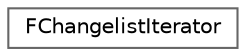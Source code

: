 digraph "Graphical Class Hierarchy"
{
 // INTERACTIVE_SVG=YES
 // LATEX_PDF_SIZE
  bgcolor="transparent";
  edge [fontname=Helvetica,fontsize=10,labelfontname=Helvetica,labelfontsize=10];
  node [fontname=Helvetica,fontsize=10,shape=box,height=0.2,width=0.4];
  rankdir="LR";
  Node0 [id="Node000000",label="FChangelistIterator",height=0.2,width=0.4,color="grey40", fillcolor="white", style="filled",URL="$d9/d3f/classFChangelistIterator.html",tooltip="Simple helper class to track state while iterating over changelists."];
}
